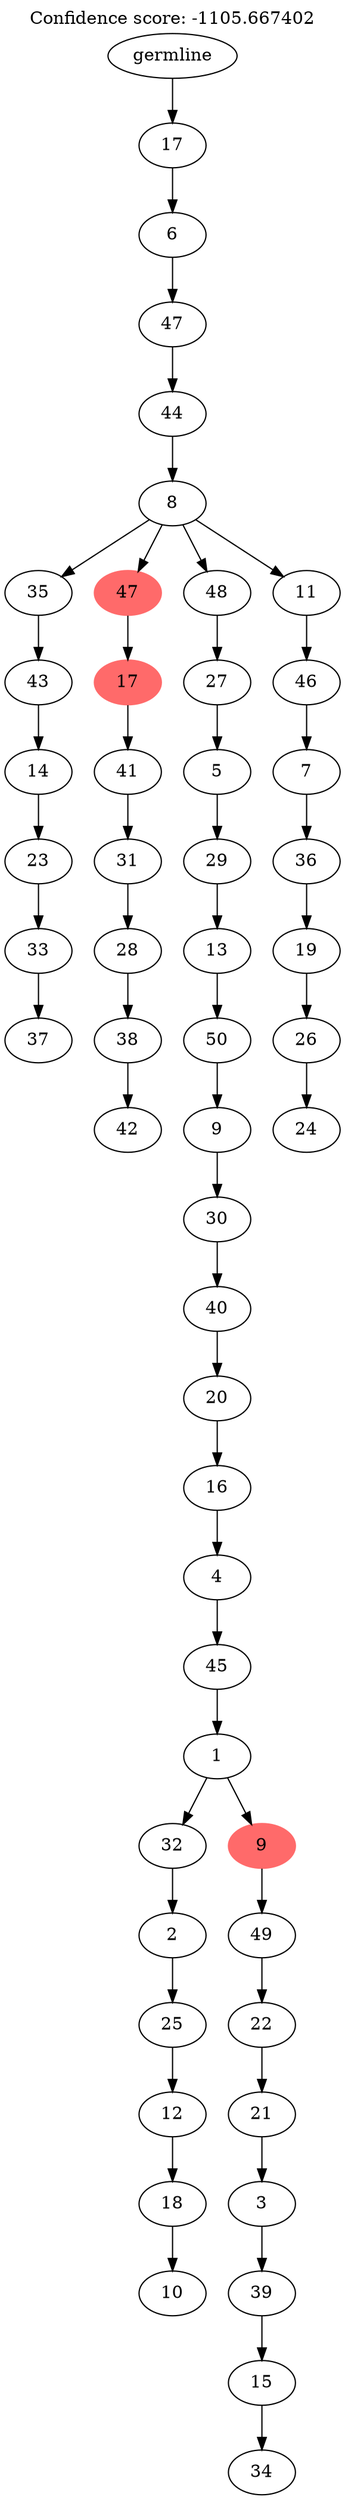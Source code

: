 digraph g {
	"52" -> "53";
	"53" [label="37"];
	"51" -> "52";
	"52" [label="33"];
	"50" -> "51";
	"51" [label="23"];
	"49" -> "50";
	"50" [label="14"];
	"48" -> "49";
	"49" [label="43"];
	"46" -> "47";
	"47" [label="42"];
	"45" -> "46";
	"46" [label="38"];
	"44" -> "45";
	"45" [label="28"];
	"43" -> "44";
	"44" [label="31"];
	"42" -> "43";
	"43" [label="41"];
	"41" -> "42";
	"42" [color=indianred1, style=filled, label="17"];
	"39" -> "40";
	"40" [label="10"];
	"38" -> "39";
	"39" [label="18"];
	"37" -> "38";
	"38" [label="12"];
	"36" -> "37";
	"37" [label="25"];
	"35" -> "36";
	"36" [label="2"];
	"33" -> "34";
	"34" [label="34"];
	"32" -> "33";
	"33" [label="15"];
	"31" -> "32";
	"32" [label="39"];
	"30" -> "31";
	"31" [label="3"];
	"29" -> "30";
	"30" [label="21"];
	"28" -> "29";
	"29" [label="22"];
	"27" -> "28";
	"28" [label="49"];
	"26" -> "27";
	"27" [color=indianred1, style=filled, label="9"];
	"26" -> "35";
	"35" [label="32"];
	"25" -> "26";
	"26" [label="1"];
	"24" -> "25";
	"25" [label="45"];
	"23" -> "24";
	"24" [label="4"];
	"22" -> "23";
	"23" [label="16"];
	"21" -> "22";
	"22" [label="20"];
	"20" -> "21";
	"21" [label="40"];
	"19" -> "20";
	"20" [label="30"];
	"18" -> "19";
	"19" [label="9"];
	"17" -> "18";
	"18" [label="50"];
	"16" -> "17";
	"17" [label="13"];
	"15" -> "16";
	"16" [label="29"];
	"14" -> "15";
	"15" [label="5"];
	"13" -> "14";
	"14" [label="27"];
	"11" -> "12";
	"12" [label="24"];
	"10" -> "11";
	"11" [label="26"];
	"9" -> "10";
	"10" [label="19"];
	"8" -> "9";
	"9" [label="36"];
	"7" -> "8";
	"8" [label="7"];
	"6" -> "7";
	"7" [label="46"];
	"5" -> "6";
	"6" [label="11"];
	"5" -> "13";
	"13" [label="48"];
	"5" -> "41";
	"41" [color=indianred1, style=filled, label="47"];
	"5" -> "48";
	"48" [label="35"];
	"4" -> "5";
	"5" [label="8"];
	"3" -> "4";
	"4" [label="44"];
	"2" -> "3";
	"3" [label="47"];
	"1" -> "2";
	"2" [label="6"];
	"0" -> "1";
	"1" [label="17"];
	"0" [label="germline"];
	labelloc="t";
	label="Confidence score: -1105.667402";
}
